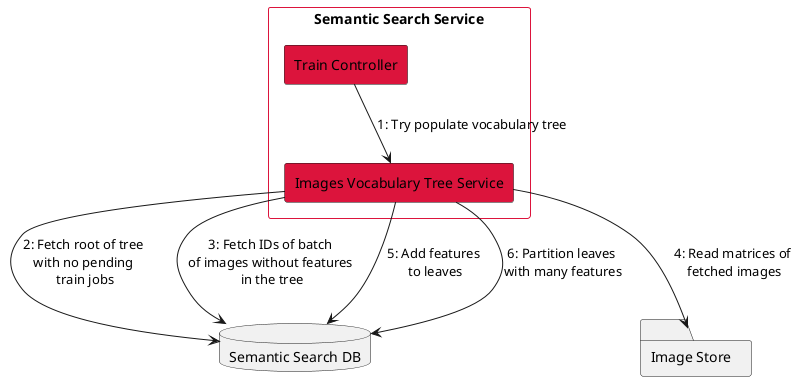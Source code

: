 @startuml populate_ims_vtree
database SemSearchDB [
    Semantic Search DB
]

folder ImageStore as "Image Store"

rectangle SemanticSearchSvc as "Semantic Search Service" #line:crimson {
    rectangle ImVocTreeSvc #crimson [
        Images Vocabulary Tree Service
    ]
    rectangle TrainController #crimson [
        Train Controller
    ]

    TrainController --> ImVocTreeSvc: 1: Try populate vocabulary tree
    ImVocTreeSvc --> SemSearchDB: 2: Fetch root of tree \nwith no pending \ntrain jobs
    ImVocTreeSvc --> SemSearchDB: 3: Fetch IDs of batch \nof images without features \nin the tree
    ImVocTreeSvc --> ImageStore: 4: Read matrices of \nfetched images 
    ImVocTreeSvc --> SemSearchDB: 5: Add features \nto leaves
    ImVocTreeSvc --> SemSearchDB: 6: Partition leaves \nwith many features

}
@enduml
